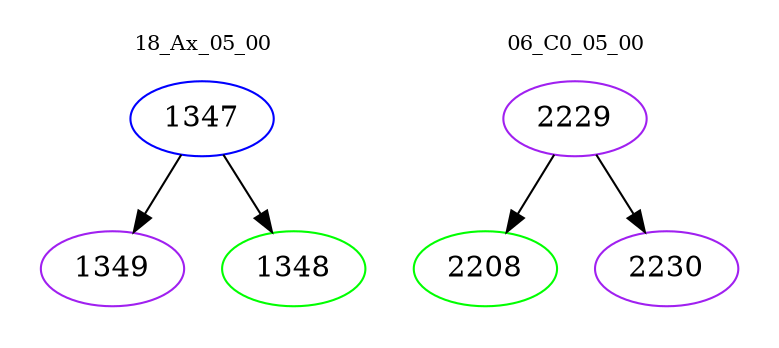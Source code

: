 digraph{
subgraph cluster_0 {
color = white
label = "18_Ax_05_00";
fontsize=10;
T0_1347 [label="1347", color="blue"]
T0_1347 -> T0_1349 [color="black"]
T0_1349 [label="1349", color="purple"]
T0_1347 -> T0_1348 [color="black"]
T0_1348 [label="1348", color="green"]
}
subgraph cluster_1 {
color = white
label = "06_C0_05_00";
fontsize=10;
T1_2229 [label="2229", color="purple"]
T1_2229 -> T1_2208 [color="black"]
T1_2208 [label="2208", color="green"]
T1_2229 -> T1_2230 [color="black"]
T1_2230 [label="2230", color="purple"]
}
}
